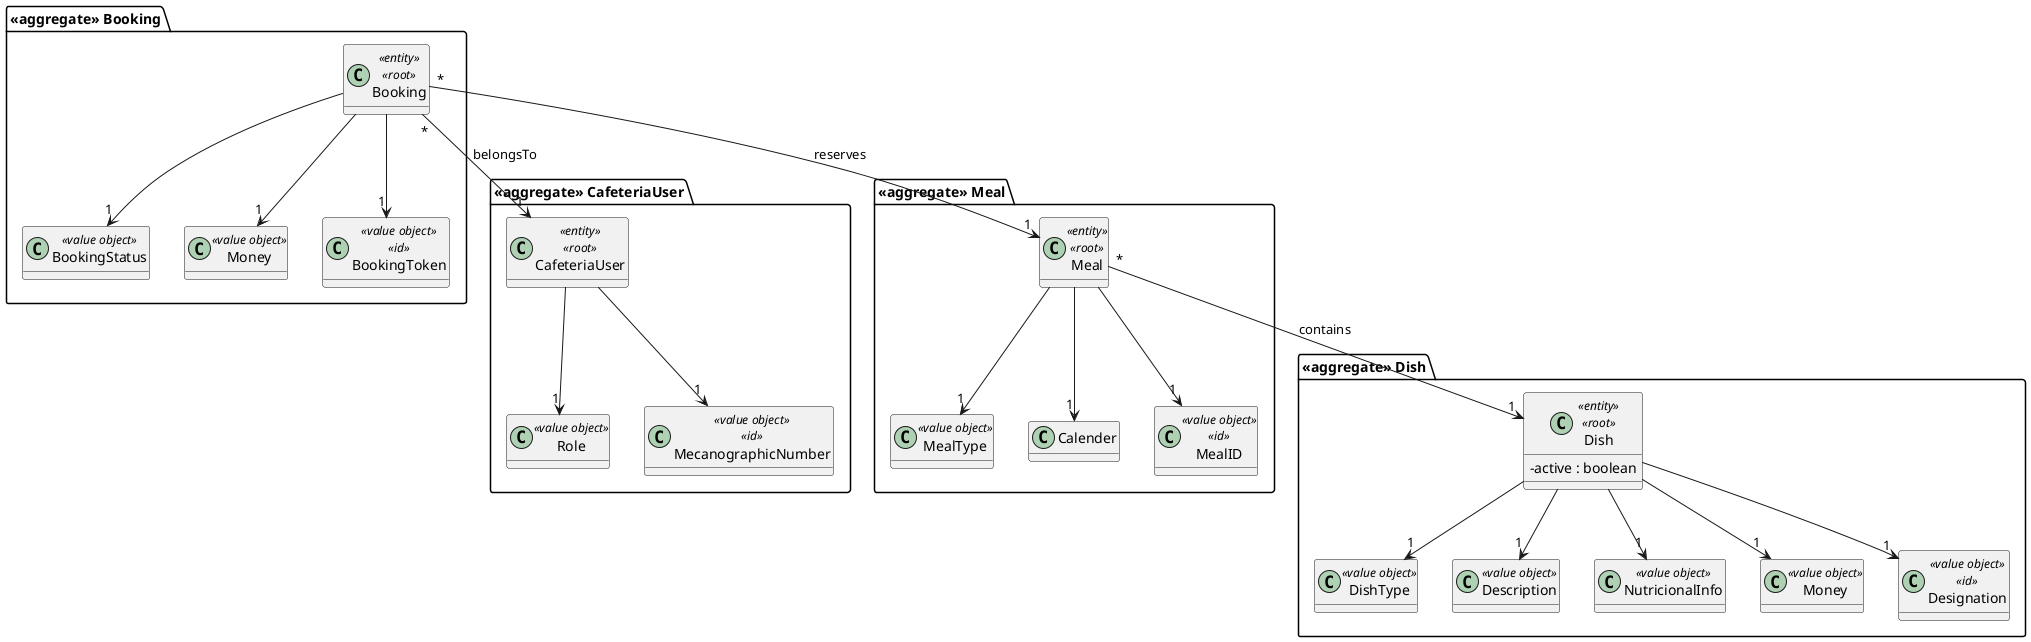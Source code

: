 @startuml

skinparam classAttributeIconSize 0
hide empty attributes

package "<<aggregate>> CafeteriaUser" {
    class CafeteriaUser <<entity>> <<root>> {
    }

    class Role <<value object>> {
    }

    class MecanographicNumber <<value object>> <<id>> {
    }

    CafeteriaUser --> "1" Role
    CafeteriaUser --> "1" MecanographicNumber
}

package "<<aggregate>> Meal" {
    class Meal <<entity>> <<root>> {
    }

    class MealType <<value object>> {
    }

    class Calender {
    }

    class MealID <<value object>> <<id>> {
    }

    Meal --> "1" MealID
    Meal --> "1" MealType
    Meal --> "1" Calender
}

package "<<aggregate>> Dish" {
    class Dish <<entity>> <<root>> {
        -active : boolean
    }

    class DishType <<value object>> {
    }

    class Description <<value object>> {
    }

    class NutricionalInfo <<value object>> {
    }

    class Money <<value object>> {
    }

    class Designation <<value object>> <<id>> {
    }

    Dish --> "1" Designation
    Dish --> "1" NutricionalInfo
    Dish --> "1" Money
    Dish --> "1" Description
    Dish --> "1" DishType
}

package "<<aggregate>> Booking" {
    class Booking <<entity>> <<root>> {
    }

    class BookingStatus <<value object>> {
    }

    class Money <<value object>> {
    }

    class BookingToken <<value object>> <<id>> {
    }

    Booking --> "1" BookingToken
    Booking --> "1" BookingStatus
    Booking --> "1" Money
}

Meal "*" --> "1" Dish : contains
Booking "*" --> "1" Meal : reserves
Booking "*" --> "1" CafeteriaUser : belongsTo

@enduml